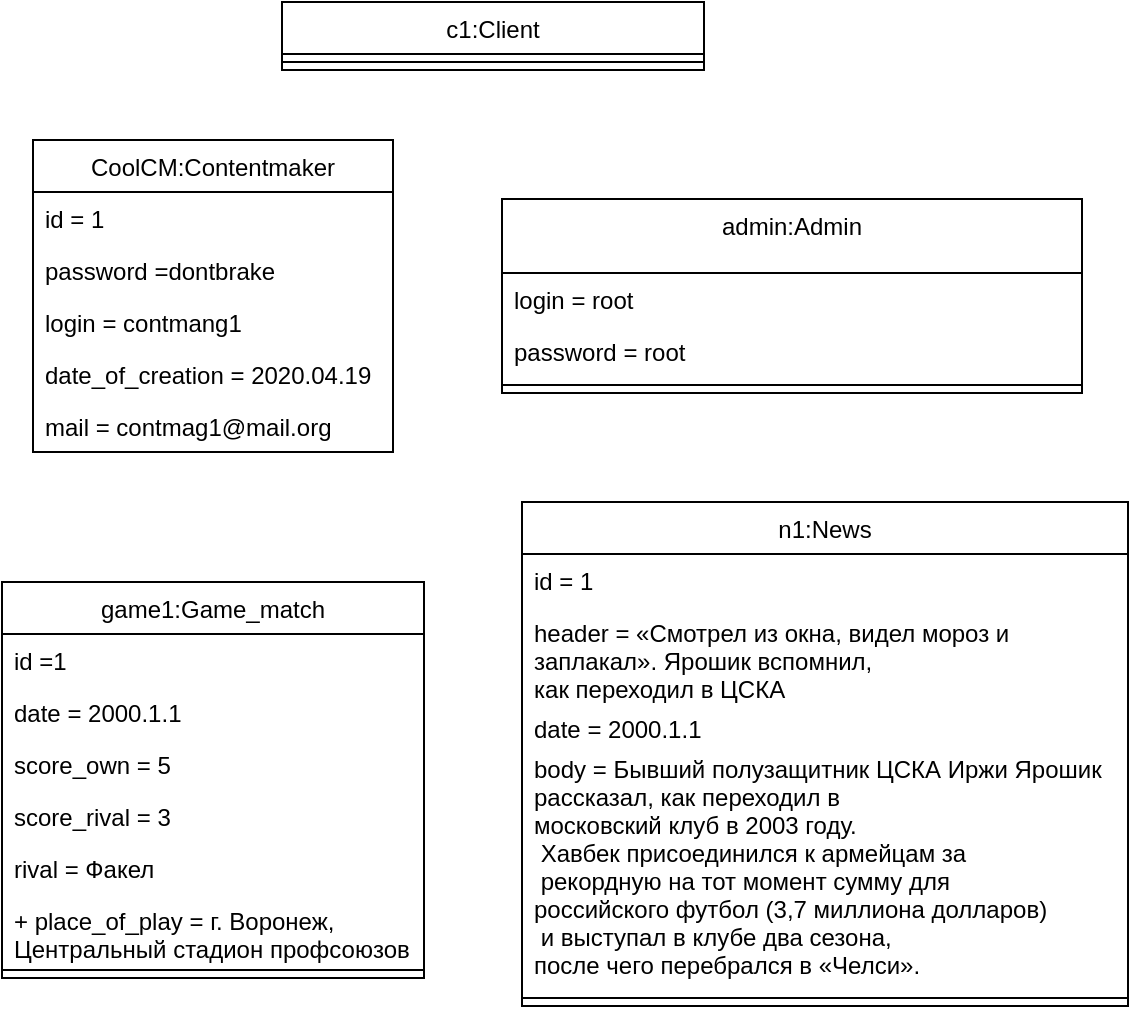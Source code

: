 <mxfile version="12.6.5" type="device"><diagram id="G9DJNT5E_9CY7B1dXreX" name="Страница 1"><mxGraphModel dx="699" dy="628" grid="1" gridSize="10" guides="1" tooltips="1" connect="1" arrows="1" fold="1" page="1" pageScale="1" pageWidth="827" pageHeight="1169" math="0" shadow="0"><root><mxCell id="0"/><mxCell id="1" parent="0"/><mxCell id="lKyuKM1v7M8D_AULg3h--11" value="CoolCM:Contentmaker" style="swimlane;fontStyle=0;childLayout=stackLayout;horizontal=1;startSize=26;fillColor=none;horizontalStack=0;resizeParent=1;resizeParentMax=0;resizeLast=0;collapsible=1;marginBottom=0;" vertex="1" parent="1"><mxGeometry x="245.5" y="119" width="180" height="156" as="geometry"/></mxCell><mxCell id="lKyuKM1v7M8D_AULg3h--3" value="id = 1" style="text;strokeColor=none;fillColor=none;align=left;verticalAlign=top;spacingLeft=4;spacingRight=4;overflow=hidden;rotatable=0;points=[[0,0.5],[1,0.5]];portConstraint=eastwest;" vertex="1" parent="lKyuKM1v7M8D_AULg3h--11"><mxGeometry y="26" width="180" height="26" as="geometry"/></mxCell><mxCell id="lKyuKM1v7M8D_AULg3h--5" value="password =dontbrake" style="text;strokeColor=none;fillColor=none;align=left;verticalAlign=top;spacingLeft=4;spacingRight=4;overflow=hidden;rotatable=0;points=[[0,0.5],[1,0.5]];portConstraint=eastwest;" vertex="1" parent="lKyuKM1v7M8D_AULg3h--11"><mxGeometry y="52" width="180" height="26" as="geometry"/></mxCell><mxCell id="lKyuKM1v7M8D_AULg3h--4" value="login = contmang1" style="text;strokeColor=none;fillColor=none;align=left;verticalAlign=top;spacingLeft=4;spacingRight=4;overflow=hidden;rotatable=0;points=[[0,0.5],[1,0.5]];portConstraint=eastwest;" vertex="1" parent="lKyuKM1v7M8D_AULg3h--11"><mxGeometry y="78" width="180" height="26" as="geometry"/></mxCell><mxCell id="lKyuKM1v7M8D_AULg3h--6" value="date_of_creation = 2020.04.19" style="text;strokeColor=none;fillColor=none;align=left;verticalAlign=top;spacingLeft=4;spacingRight=4;overflow=hidden;rotatable=0;points=[[0,0.5],[1,0.5]];portConstraint=eastwest;" vertex="1" parent="lKyuKM1v7M8D_AULg3h--11"><mxGeometry y="104" width="180" height="26" as="geometry"/></mxCell><mxCell id="lKyuKM1v7M8D_AULg3h--7" value="mail = contmag1@mail.org" style="text;strokeColor=none;fillColor=none;align=left;verticalAlign=top;spacingLeft=4;spacingRight=4;overflow=hidden;rotatable=0;points=[[0,0.5],[1,0.5]];portConstraint=eastwest;" vertex="1" parent="lKyuKM1v7M8D_AULg3h--11"><mxGeometry y="130" width="180" height="26" as="geometry"/></mxCell><mxCell id="lKyuKM1v7M8D_AULg3h--15" value="game1:Game_match" style="swimlane;fontStyle=0;align=center;verticalAlign=top;childLayout=stackLayout;horizontal=1;startSize=26;horizontalStack=0;resizeParent=1;resizeParentMax=0;resizeLast=0;collapsible=1;marginBottom=0;" vertex="1" parent="1"><mxGeometry x="230" y="340" width="211" height="198" as="geometry"/></mxCell><mxCell id="lKyuKM1v7M8D_AULg3h--16" value="id =1" style="text;strokeColor=none;fillColor=none;align=left;verticalAlign=top;spacingLeft=4;spacingRight=4;overflow=hidden;rotatable=0;points=[[0,0.5],[1,0.5]];portConstraint=eastwest;" vertex="1" parent="lKyuKM1v7M8D_AULg3h--15"><mxGeometry y="26" width="211" height="26" as="geometry"/></mxCell><mxCell id="lKyuKM1v7M8D_AULg3h--17" value="date = 2000.1.1" style="text;strokeColor=none;fillColor=none;align=left;verticalAlign=top;spacingLeft=4;spacingRight=4;overflow=hidden;rotatable=0;points=[[0,0.5],[1,0.5]];portConstraint=eastwest;" vertex="1" parent="lKyuKM1v7M8D_AULg3h--15"><mxGeometry y="52" width="211" height="26" as="geometry"/></mxCell><mxCell id="lKyuKM1v7M8D_AULg3h--18" value="score_own = 5" style="text;strokeColor=none;fillColor=none;align=left;verticalAlign=top;spacingLeft=4;spacingRight=4;overflow=hidden;rotatable=0;points=[[0,0.5],[1,0.5]];portConstraint=eastwest;" vertex="1" parent="lKyuKM1v7M8D_AULg3h--15"><mxGeometry y="78" width="211" height="26" as="geometry"/></mxCell><mxCell id="lKyuKM1v7M8D_AULg3h--19" value="score_rival = 3" style="text;strokeColor=none;fillColor=none;align=left;verticalAlign=top;spacingLeft=4;spacingRight=4;overflow=hidden;rotatable=0;points=[[0,0.5],[1,0.5]];portConstraint=eastwest;" vertex="1" parent="lKyuKM1v7M8D_AULg3h--15"><mxGeometry y="104" width="211" height="26" as="geometry"/></mxCell><mxCell id="lKyuKM1v7M8D_AULg3h--20" value="rival = Факел" style="text;strokeColor=none;fillColor=none;align=left;verticalAlign=top;spacingLeft=4;spacingRight=4;overflow=hidden;rotatable=0;points=[[0,0.5],[1,0.5]];portConstraint=eastwest;" vertex="1" parent="lKyuKM1v7M8D_AULg3h--15"><mxGeometry y="130" width="211" height="26" as="geometry"/></mxCell><mxCell id="lKyuKM1v7M8D_AULg3h--21" value="+ place_of_play = г. Воронеж, &#10;Центральный стадион профсоюзов " style="text;strokeColor=none;fillColor=none;align=left;verticalAlign=top;spacingLeft=4;spacingRight=4;overflow=hidden;rotatable=0;points=[[0,0.5],[1,0.5]];portConstraint=eastwest;" vertex="1" parent="lKyuKM1v7M8D_AULg3h--15"><mxGeometry y="156" width="211" height="34" as="geometry"/></mxCell><mxCell id="lKyuKM1v7M8D_AULg3h--22" value="" style="line;strokeWidth=1;fillColor=none;align=left;verticalAlign=middle;spacingTop=-1;spacingLeft=3;spacingRight=3;rotatable=0;labelPosition=right;points=[];portConstraint=eastwest;" vertex="1" parent="lKyuKM1v7M8D_AULg3h--15"><mxGeometry y="190" width="211" height="8" as="geometry"/></mxCell><mxCell id="lKyuKM1v7M8D_AULg3h--23" value="n1:News" style="swimlane;fontStyle=0;align=center;verticalAlign=top;childLayout=stackLayout;horizontal=1;startSize=26;horizontalStack=0;resizeParent=1;resizeParentMax=0;resizeLast=0;collapsible=1;marginBottom=0;" vertex="1" parent="1"><mxGeometry x="490" y="300" width="303" height="252" as="geometry"/></mxCell><mxCell id="lKyuKM1v7M8D_AULg3h--24" value="id = 1" style="text;strokeColor=none;fillColor=none;align=left;verticalAlign=top;spacingLeft=4;spacingRight=4;overflow=hidden;rotatable=0;points=[[0,0.5],[1,0.5]];portConstraint=eastwest;" vertex="1" parent="lKyuKM1v7M8D_AULg3h--23"><mxGeometry y="26" width="303" height="26" as="geometry"/></mxCell><mxCell id="lKyuKM1v7M8D_AULg3h--25" value="header = «Смотрел из окна, видел мороз и &#10;заплакал». Ярошик вспомнил, &#10;как переходил в ЦСКА" style="text;strokeColor=none;fillColor=none;align=left;verticalAlign=top;spacingLeft=4;spacingRight=4;overflow=hidden;rotatable=0;points=[[0,0.5],[1,0.5]];portConstraint=eastwest;" vertex="1" parent="lKyuKM1v7M8D_AULg3h--23"><mxGeometry y="52" width="303" height="48" as="geometry"/></mxCell><mxCell id="lKyuKM1v7M8D_AULg3h--26" value="date = 2000.1.1" style="text;strokeColor=none;fillColor=none;align=left;verticalAlign=top;spacingLeft=4;spacingRight=4;overflow=hidden;rotatable=0;points=[[0,0.5],[1,0.5]];portConstraint=eastwest;" vertex="1" parent="lKyuKM1v7M8D_AULg3h--23"><mxGeometry y="100" width="303" height="20" as="geometry"/></mxCell><mxCell id="lKyuKM1v7M8D_AULg3h--27" value="body = Бывший полузащитник ЦСКА Иржи Ярошик &#10;рассказал, как переходил в &#10;московский клуб в 2003 году.&#10; Хавбек присоединился к армейцам за&#10; рекордную на тот момент сумму для &#10;российского футбол (3,7 миллиона долларов)&#10; и выступал в клубе два сезона, &#10;после чего перебрался в «Челси»." style="text;strokeColor=none;fillColor=none;align=left;verticalAlign=top;spacingLeft=4;spacingRight=4;overflow=hidden;rotatable=0;points=[[0,0.5],[1,0.5]];portConstraint=eastwest;" vertex="1" parent="lKyuKM1v7M8D_AULg3h--23"><mxGeometry y="120" width="303" height="124" as="geometry"/></mxCell><mxCell id="lKyuKM1v7M8D_AULg3h--28" value="" style="line;strokeWidth=1;fillColor=none;align=left;verticalAlign=middle;spacingTop=-1;spacingLeft=3;spacingRight=3;rotatable=0;labelPosition=right;points=[];portConstraint=eastwest;" vertex="1" parent="lKyuKM1v7M8D_AULg3h--23"><mxGeometry y="244" width="303" height="8" as="geometry"/></mxCell><mxCell id="lKyuKM1v7M8D_AULg3h--30" value="c1:Client" style="swimlane;fontStyle=0;align=center;verticalAlign=top;childLayout=stackLayout;horizontal=1;startSize=26;horizontalStack=0;resizeParent=1;resizeParentMax=0;resizeLast=0;collapsible=1;marginBottom=0;" vertex="1" parent="1"><mxGeometry x="370" y="50" width="211" height="34" as="geometry"/></mxCell><mxCell id="lKyuKM1v7M8D_AULg3h--37" value="" style="line;strokeWidth=1;fillColor=none;align=left;verticalAlign=middle;spacingTop=-1;spacingLeft=3;spacingRight=3;rotatable=0;labelPosition=right;points=[];portConstraint=eastwest;" vertex="1" parent="lKyuKM1v7M8D_AULg3h--30"><mxGeometry y="26" width="211" height="8" as="geometry"/></mxCell><mxCell id="lKyuKM1v7M8D_AULg3h--38" value="admin:Admin" style="swimlane;fontStyle=0;align=center;verticalAlign=top;childLayout=stackLayout;horizontal=1;startSize=37;horizontalStack=0;resizeParent=1;resizeParentMax=0;resizeLast=0;collapsible=1;marginBottom=0;" vertex="1" parent="1"><mxGeometry x="480" y="148.5" width="290" height="97" as="geometry"/></mxCell><mxCell id="lKyuKM1v7M8D_AULg3h--39" value="login = root" style="text;strokeColor=none;fillColor=none;align=left;verticalAlign=top;spacingLeft=4;spacingRight=4;overflow=hidden;rotatable=0;points=[[0,0.5],[1,0.5]];portConstraint=eastwest;" vertex="1" parent="lKyuKM1v7M8D_AULg3h--38"><mxGeometry y="37" width="290" height="26" as="geometry"/></mxCell><mxCell id="lKyuKM1v7M8D_AULg3h--40" value="password = root" style="text;strokeColor=none;fillColor=none;align=left;verticalAlign=top;spacingLeft=4;spacingRight=4;overflow=hidden;rotatable=0;points=[[0,0.5],[1,0.5]];portConstraint=eastwest;" vertex="1" parent="lKyuKM1v7M8D_AULg3h--38"><mxGeometry y="63" width="290" height="26" as="geometry"/></mxCell><mxCell id="lKyuKM1v7M8D_AULg3h--41" value="" style="line;strokeWidth=1;fillColor=none;align=left;verticalAlign=middle;spacingTop=-1;spacingLeft=3;spacingRight=3;rotatable=0;labelPosition=right;points=[];portConstraint=eastwest;" vertex="1" parent="lKyuKM1v7M8D_AULg3h--38"><mxGeometry y="89" width="290" height="8" as="geometry"/></mxCell></root></mxGraphModel></diagram></mxfile>